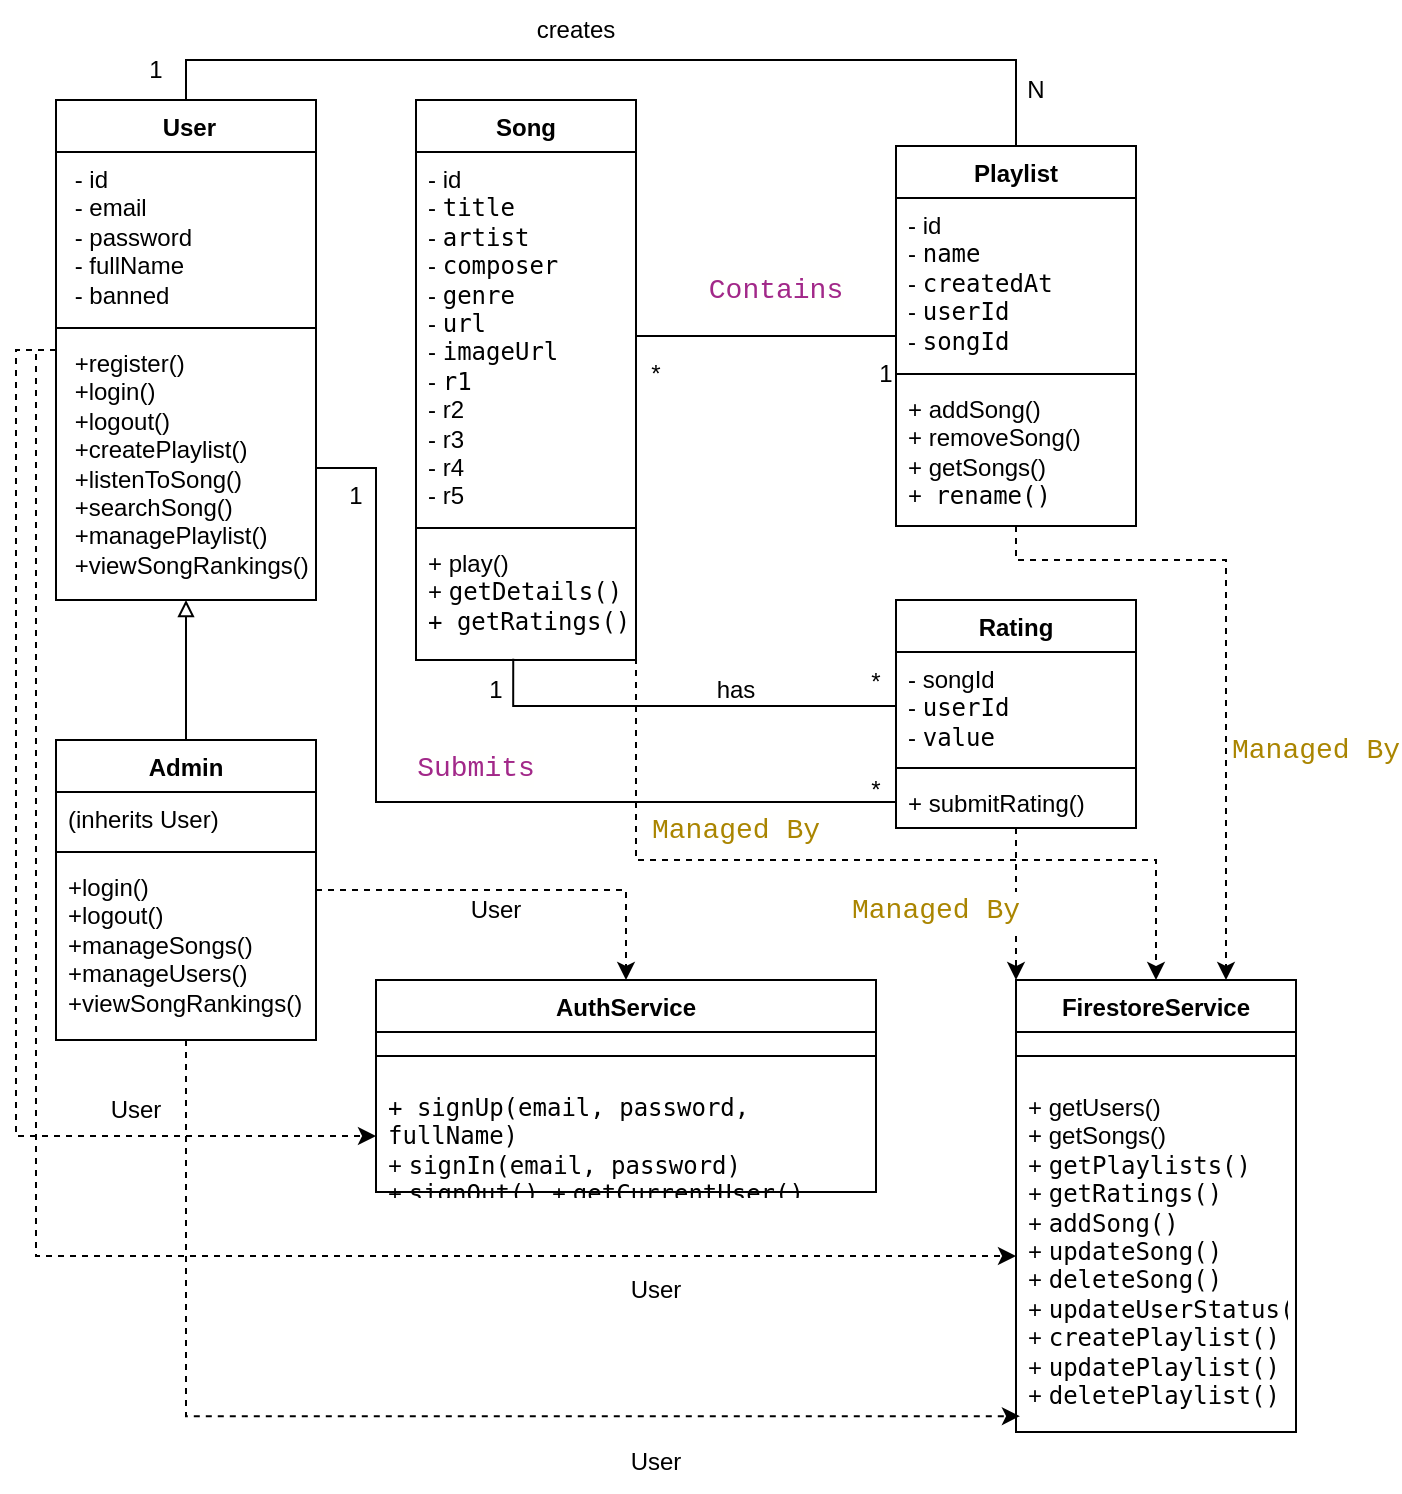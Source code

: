 <mxfile version="27.1.4">
  <diagram name="Class Diagram" id="classDiagram">
    <mxGraphModel dx="786" dy="417" grid="1" gridSize="10" guides="1" tooltips="1" connect="1" arrows="1" fold="1" page="1" pageScale="1" pageWidth="850" pageHeight="1100" math="0" shadow="0">
      <root>
        <mxCell id="0" />
        <mxCell id="1" parent="0" />
        <mxCell id="RTXDIHDOYQJ6m8QGpSD2-22" style="edgeStyle=orthogonalEdgeStyle;rounded=0;orthogonalLoop=1;jettySize=auto;html=1;exitX=0.5;exitY=0;exitDx=0;exitDy=0;endArrow=block;endFill=0;" parent="1" source="RTXDIHDOYQJ6m8QGpSD2-13" edge="1">
          <mxGeometry relative="1" as="geometry">
            <mxPoint x="180" y="370" as="sourcePoint" />
            <mxPoint x="105" y="330" as="targetPoint" />
          </mxGeometry>
        </mxCell>
        <mxCell id="_hGdT2Ito63SKD97YgoG-6" style="edgeStyle=orthogonalEdgeStyle;rounded=0;orthogonalLoop=1;jettySize=auto;html=1;entryX=0.5;entryY=0;entryDx=0;entryDy=0;endArrow=none;startFill=0;" edge="1" parent="1" source="RTXDIHDOYQJ6m8QGpSD2-9" target="RTXDIHDOYQJ6m8QGpSD2-23">
          <mxGeometry relative="1" as="geometry">
            <Array as="points">
              <mxPoint x="105" y="60" />
              <mxPoint x="520" y="60" />
            </Array>
          </mxGeometry>
        </mxCell>
        <mxCell id="_hGdT2Ito63SKD97YgoG-29" style="edgeStyle=orthogonalEdgeStyle;rounded=0;orthogonalLoop=1;jettySize=auto;html=1;entryX=0;entryY=0.5;entryDx=0;entryDy=0;dashed=1;" edge="1" parent="1" source="RTXDIHDOYQJ6m8QGpSD2-9" target="RTXDIHDOYQJ6m8QGpSD2-34">
          <mxGeometry relative="1" as="geometry">
            <Array as="points">
              <mxPoint x="20" y="205" />
              <mxPoint x="20" y="598" />
            </Array>
          </mxGeometry>
        </mxCell>
        <mxCell id="_hGdT2Ito63SKD97YgoG-35" style="edgeStyle=orthogonalEdgeStyle;rounded=0;orthogonalLoop=1;jettySize=auto;html=1;dashed=1;" edge="1" parent="1" source="RTXDIHDOYQJ6m8QGpSD2-9" target="RTXDIHDOYQJ6m8QGpSD2-38">
          <mxGeometry relative="1" as="geometry">
            <Array as="points">
              <mxPoint x="30" y="205" />
              <mxPoint x="30" y="658" />
            </Array>
          </mxGeometry>
        </mxCell>
        <mxCell id="RTXDIHDOYQJ6m8QGpSD2-9" value="&amp;nbsp;User" style="swimlane;fontStyle=1;align=center;verticalAlign=top;childLayout=stackLayout;horizontal=1;startSize=26;horizontalStack=0;resizeParent=1;resizeParentMax=0;resizeLast=0;collapsible=1;marginBottom=0;whiteSpace=wrap;html=1;" parent="1" vertex="1">
          <mxGeometry x="40" y="80" width="130" height="250" as="geometry" />
        </mxCell>
        <mxCell id="RTXDIHDOYQJ6m8QGpSD2-10" value="&lt;div&gt;&amp;nbsp;- id&amp;nbsp; &amp;nbsp; &amp;nbsp;&lt;/div&gt;&lt;div&gt;&amp;nbsp;- email&lt;/div&gt;&lt;div&gt;&amp;nbsp;- password&lt;/div&gt;&lt;div&gt;&amp;nbsp;- fullName&lt;/div&gt;&lt;div&gt;&amp;nbsp;- banned&lt;/div&gt;" style="text;strokeColor=none;fillColor=none;align=left;verticalAlign=top;spacingLeft=4;spacingRight=4;overflow=hidden;rotatable=0;points=[[0,0.5],[1,0.5]];portConstraint=eastwest;whiteSpace=wrap;html=1;" parent="RTXDIHDOYQJ6m8QGpSD2-9" vertex="1">
          <mxGeometry y="26" width="130" height="84" as="geometry" />
        </mxCell>
        <mxCell id="RTXDIHDOYQJ6m8QGpSD2-11" value="" style="line;strokeWidth=1;fillColor=none;align=left;verticalAlign=middle;spacingTop=-1;spacingLeft=3;spacingRight=3;rotatable=0;labelPosition=right;points=[];portConstraint=eastwest;strokeColor=inherit;" parent="RTXDIHDOYQJ6m8QGpSD2-9" vertex="1">
          <mxGeometry y="110" width="130" height="8" as="geometry" />
        </mxCell>
        <mxCell id="RTXDIHDOYQJ6m8QGpSD2-12" value="&lt;div&gt;&amp;nbsp;+register()&lt;/div&gt;&lt;div&gt;&amp;nbsp;+login()&lt;/div&gt;&lt;div&gt;&amp;nbsp;+logout()&lt;/div&gt;&lt;div&gt;&amp;nbsp;+createPlaylist()&lt;/div&gt;&lt;div&gt;&amp;nbsp;+listenToSong()&lt;/div&gt;&lt;div&gt;&amp;nbsp;+searchSong()&lt;/div&gt;&lt;div&gt;&amp;nbsp;+managePlaylist()&lt;/div&gt;&lt;div&gt;&amp;nbsp;+viewSongRankings()&lt;/div&gt;" style="text;strokeColor=none;fillColor=none;align=left;verticalAlign=top;spacingLeft=4;spacingRight=4;overflow=hidden;rotatable=0;points=[[0,0.5],[1,0.5]];portConstraint=eastwest;whiteSpace=wrap;html=1;" parent="RTXDIHDOYQJ6m8QGpSD2-9" vertex="1">
          <mxGeometry y="118" width="130" height="132" as="geometry" />
        </mxCell>
        <mxCell id="_hGdT2Ito63SKD97YgoG-33" style="edgeStyle=orthogonalEdgeStyle;rounded=0;orthogonalLoop=1;jettySize=auto;html=1;entryX=0.5;entryY=0;entryDx=0;entryDy=0;dashed=1;" edge="1" parent="1" source="RTXDIHDOYQJ6m8QGpSD2-13" target="RTXDIHDOYQJ6m8QGpSD2-31">
          <mxGeometry relative="1" as="geometry" />
        </mxCell>
        <mxCell id="RTXDIHDOYQJ6m8QGpSD2-13" value="Admin" style="swimlane;fontStyle=1;align=center;verticalAlign=top;childLayout=stackLayout;horizontal=1;startSize=26;horizontalStack=0;resizeParent=1;resizeParentMax=0;resizeLast=0;collapsible=1;marginBottom=0;whiteSpace=wrap;html=1;" parent="1" vertex="1">
          <mxGeometry x="40" y="400" width="130" height="150" as="geometry" />
        </mxCell>
        <mxCell id="RTXDIHDOYQJ6m8QGpSD2-14" value="(inherits User)" style="text;strokeColor=none;fillColor=none;align=left;verticalAlign=top;spacingLeft=4;spacingRight=4;overflow=hidden;rotatable=0;points=[[0,0.5],[1,0.5]];portConstraint=eastwest;whiteSpace=wrap;html=1;" parent="RTXDIHDOYQJ6m8QGpSD2-13" vertex="1">
          <mxGeometry y="26" width="130" height="26" as="geometry" />
        </mxCell>
        <mxCell id="RTXDIHDOYQJ6m8QGpSD2-15" value="" style="line;strokeWidth=1;fillColor=none;align=left;verticalAlign=middle;spacingTop=-1;spacingLeft=3;spacingRight=3;rotatable=0;labelPosition=right;points=[];portConstraint=eastwest;strokeColor=inherit;" parent="RTXDIHDOYQJ6m8QGpSD2-13" vertex="1">
          <mxGeometry y="52" width="130" height="8" as="geometry" />
        </mxCell>
        <mxCell id="RTXDIHDOYQJ6m8QGpSD2-16" value="&lt;div&gt;&lt;div&gt;+login()&lt;/div&gt;&lt;div&gt;+logout()&lt;/div&gt;&lt;/div&gt;&lt;div&gt;+manageSongs()&lt;/div&gt;&lt;div&gt;+manageUsers()&lt;/div&gt;&lt;div&gt;+viewSongRankings()&lt;/div&gt;" style="text;strokeColor=none;fillColor=none;align=left;verticalAlign=top;spacingLeft=4;spacingRight=4;overflow=hidden;rotatable=0;points=[[0,0.5],[1,0.5]];portConstraint=eastwest;whiteSpace=wrap;html=1;" parent="RTXDIHDOYQJ6m8QGpSD2-13" vertex="1">
          <mxGeometry y="60" width="130" height="90" as="geometry" />
        </mxCell>
        <mxCell id="RTXDIHDOYQJ6m8QGpSD2-17" value="Song" style="swimlane;fontStyle=1;align=center;verticalAlign=top;childLayout=stackLayout;horizontal=1;startSize=26;horizontalStack=0;resizeParent=1;resizeParentMax=0;resizeLast=0;collapsible=1;marginBottom=0;whiteSpace=wrap;html=1;" parent="1" vertex="1">
          <mxGeometry x="220" y="80" width="110" height="280" as="geometry" />
        </mxCell>
        <mxCell id="RTXDIHDOYQJ6m8QGpSD2-18" value="&lt;code&gt;&lt;font face=&quot;Helvetica&quot;&gt;- id&lt;/font&gt;&lt;/code&gt;&lt;div&gt;&lt;font face=&quot;Helvetica&quot;&gt;-&amp;nbsp;&lt;code&gt;title&lt;/code&gt;&lt;/font&gt;&lt;/div&gt;&lt;div&gt;&lt;font face=&quot;Helvetica&quot;&gt;-&amp;nbsp;&lt;code&gt;artist&lt;/code&gt;&lt;/font&gt;&lt;/div&gt;&lt;div&gt;&lt;font face=&quot;Helvetica&quot;&gt;-&amp;nbsp;&lt;code&gt;composer&lt;/code&gt;&lt;/font&gt;&lt;/div&gt;&lt;div&gt;&lt;font face=&quot;Helvetica&quot;&gt;-&amp;nbsp;&lt;code&gt;genre&lt;/code&gt;&lt;/font&gt;&lt;/div&gt;&lt;div&gt;&lt;font face=&quot;Helvetica&quot;&gt;-&amp;nbsp;&lt;code&gt;url&lt;/code&gt;&lt;/font&gt;&lt;/div&gt;&lt;div&gt;&lt;font face=&quot;Helvetica&quot;&gt;-&amp;nbsp;&lt;code&gt;imageUrl&lt;/code&gt;&lt;/font&gt;&lt;/div&gt;&lt;div&gt;&lt;font face=&quot;Helvetica&quot;&gt;-&amp;nbsp;&lt;code&gt;r1&lt;/code&gt;&lt;/font&gt;&lt;/div&gt;&lt;div&gt;- r2&lt;/div&gt;&lt;div&gt;- r3&lt;/div&gt;&lt;div&gt;- r4&lt;/div&gt;&lt;div&gt;- r5&lt;/div&gt;" style="text;strokeColor=none;fillColor=none;align=left;verticalAlign=top;spacingLeft=4;spacingRight=4;overflow=hidden;rotatable=0;points=[[0,0.5],[1,0.5]];portConstraint=eastwest;whiteSpace=wrap;html=1;" parent="RTXDIHDOYQJ6m8QGpSD2-17" vertex="1">
          <mxGeometry y="26" width="110" height="184" as="geometry" />
        </mxCell>
        <mxCell id="RTXDIHDOYQJ6m8QGpSD2-19" value="" style="line;strokeWidth=1;fillColor=none;align=left;verticalAlign=middle;spacingTop=-1;spacingLeft=3;spacingRight=3;rotatable=0;labelPosition=right;points=[];portConstraint=eastwest;strokeColor=inherit;" parent="RTXDIHDOYQJ6m8QGpSD2-17" vertex="1">
          <mxGeometry y="210" width="110" height="8" as="geometry" />
        </mxCell>
        <mxCell id="RTXDIHDOYQJ6m8QGpSD2-20" value="+&amp;nbsp;play()&lt;div&gt;+&amp;nbsp;&lt;code style=&quot;background-color: transparent; color: light-dark(rgb(0, 0, 0), rgb(255, 255, 255));&quot;&gt;getDetails()&lt;/code&gt;&lt;/div&gt;&lt;div&gt;&lt;code style=&quot;background-color: transparent; color: light-dark(rgb(0, 0, 0), rgb(255, 255, 255));&quot;&gt;+&amp;nbsp;getRatings()&lt;/code&gt;&lt;/div&gt;" style="text;strokeColor=none;fillColor=none;align=left;verticalAlign=top;spacingLeft=4;spacingRight=4;overflow=hidden;rotatable=0;points=[[0,0.5],[1,0.5]];portConstraint=eastwest;whiteSpace=wrap;html=1;" parent="RTXDIHDOYQJ6m8QGpSD2-17" vertex="1">
          <mxGeometry y="218" width="110" height="62" as="geometry" />
        </mxCell>
        <mxCell id="_hGdT2Ito63SKD97YgoG-8" style="edgeStyle=orthogonalEdgeStyle;rounded=0;orthogonalLoop=1;jettySize=auto;html=1;entryX=1;entryY=0.5;entryDx=0;entryDy=0;endArrow=none;startFill=0;" edge="1" parent="1" source="RTXDIHDOYQJ6m8QGpSD2-23" target="RTXDIHDOYQJ6m8QGpSD2-18">
          <mxGeometry relative="1" as="geometry" />
        </mxCell>
        <mxCell id="_hGdT2Ito63SKD97YgoG-23" style="edgeStyle=orthogonalEdgeStyle;rounded=0;orthogonalLoop=1;jettySize=auto;html=1;entryX=0.75;entryY=0;entryDx=0;entryDy=0;dashed=1;" edge="1" parent="1" source="RTXDIHDOYQJ6m8QGpSD2-23" target="RTXDIHDOYQJ6m8QGpSD2-35">
          <mxGeometry relative="1" as="geometry">
            <Array as="points">
              <mxPoint x="520" y="310" />
              <mxPoint x="625" y="310" />
            </Array>
          </mxGeometry>
        </mxCell>
        <mxCell id="RTXDIHDOYQJ6m8QGpSD2-23" value="Playlist" style="swimlane;fontStyle=1;align=center;verticalAlign=top;childLayout=stackLayout;horizontal=1;startSize=26;horizontalStack=0;resizeParent=1;resizeParentMax=0;resizeLast=0;collapsible=1;marginBottom=0;whiteSpace=wrap;html=1;" parent="1" vertex="1">
          <mxGeometry x="460" y="103" width="120" height="190" as="geometry" />
        </mxCell>
        <mxCell id="RTXDIHDOYQJ6m8QGpSD2-24" value="&lt;code&gt;&lt;font face=&quot;Helvetica&quot;&gt;- id&lt;/font&gt;&lt;/code&gt;&lt;div&gt;&lt;font face=&quot;Helvetica&quot;&gt;-&amp;nbsp;&lt;code&gt;name&lt;/code&gt;&lt;/font&gt;&lt;/div&gt;&lt;div&gt;&lt;font face=&quot;Helvetica&quot;&gt;-&amp;nbsp;&lt;code&gt;createdAt&lt;/code&gt;&lt;/font&gt;&lt;/div&gt;&lt;div&gt;&lt;font face=&quot;Helvetica&quot;&gt;-&amp;nbsp;&lt;code&gt;userId&lt;/code&gt;&lt;/font&gt;&lt;/div&gt;&lt;div&gt;&lt;font face=&quot;Helvetica&quot;&gt;-&amp;nbsp;&lt;code&gt;songId&lt;/code&gt;&lt;/font&gt;&lt;/div&gt;" style="text;strokeColor=none;fillColor=none;align=left;verticalAlign=top;spacingLeft=4;spacingRight=4;overflow=hidden;rotatable=0;points=[[0,0.5],[1,0.5]];portConstraint=eastwest;whiteSpace=wrap;html=1;" parent="RTXDIHDOYQJ6m8QGpSD2-23" vertex="1">
          <mxGeometry y="26" width="120" height="84" as="geometry" />
        </mxCell>
        <mxCell id="RTXDIHDOYQJ6m8QGpSD2-25" value="" style="line;strokeWidth=1;fillColor=none;align=left;verticalAlign=middle;spacingTop=-1;spacingLeft=3;spacingRight=3;rotatable=0;labelPosition=right;points=[];portConstraint=eastwest;strokeColor=inherit;" parent="RTXDIHDOYQJ6m8QGpSD2-23" vertex="1">
          <mxGeometry y="110" width="120" height="8" as="geometry" />
        </mxCell>
        <mxCell id="RTXDIHDOYQJ6m8QGpSD2-26" value="&lt;code&gt;&lt;font face=&quot;Helvetica&quot;&gt;+ addSong()&lt;/font&gt;&lt;/code&gt;&lt;div&gt;&lt;code&gt;&lt;font face=&quot;Helvetica&quot;&gt;+&amp;nbsp;removeSong()&lt;/font&gt;&lt;/code&gt;&lt;/div&gt;&lt;div&gt;&lt;code&gt;&lt;font face=&quot;Helvetica&quot;&gt;+&amp;nbsp;getSongs()&lt;/font&gt;&lt;/code&gt;&lt;/div&gt;&lt;div&gt;+&amp;nbsp;&amp;nbsp;&lt;code&gt;rename()&lt;/code&gt;&lt;/div&gt;" style="text;strokeColor=none;fillColor=none;align=left;verticalAlign=top;spacingLeft=4;spacingRight=4;overflow=hidden;rotatable=0;points=[[0,0.5],[1,0.5]];portConstraint=eastwest;whiteSpace=wrap;html=1;" parent="RTXDIHDOYQJ6m8QGpSD2-23" vertex="1">
          <mxGeometry y="118" width="120" height="72" as="geometry" />
        </mxCell>
        <mxCell id="_hGdT2Ito63SKD97YgoG-21" style="edgeStyle=orthogonalEdgeStyle;rounded=0;orthogonalLoop=1;jettySize=auto;html=1;entryX=0;entryY=0;entryDx=0;entryDy=0;dashed=1;" edge="1" parent="1" source="RTXDIHDOYQJ6m8QGpSD2-27" target="RTXDIHDOYQJ6m8QGpSD2-35">
          <mxGeometry relative="1" as="geometry" />
        </mxCell>
        <mxCell id="RTXDIHDOYQJ6m8QGpSD2-27" value="Rating " style="swimlane;fontStyle=1;align=center;verticalAlign=top;childLayout=stackLayout;horizontal=1;startSize=26;horizontalStack=0;resizeParent=1;resizeParentMax=0;resizeLast=0;collapsible=1;marginBottom=0;whiteSpace=wrap;html=1;" parent="1" vertex="1">
          <mxGeometry x="460" y="330" width="120" height="114" as="geometry" />
        </mxCell>
        <mxCell id="RTXDIHDOYQJ6m8QGpSD2-28" value="&lt;code&gt;&lt;font face=&quot;Helvetica&quot;&gt;- songId&lt;/font&gt;&lt;/code&gt;&lt;div&gt;&lt;font face=&quot;Helvetica&quot;&gt;-&amp;nbsp;&lt;code&gt;userId&lt;/code&gt;&lt;/font&gt;&lt;/div&gt;&lt;div&gt;&lt;font face=&quot;Helvetica&quot;&gt;-&amp;nbsp;&lt;code&gt;value&lt;/code&gt;&lt;/font&gt;&lt;/div&gt;" style="text;strokeColor=none;fillColor=none;align=left;verticalAlign=top;spacingLeft=4;spacingRight=4;overflow=hidden;rotatable=0;points=[[0,0.5],[1,0.5]];portConstraint=eastwest;whiteSpace=wrap;html=1;" parent="RTXDIHDOYQJ6m8QGpSD2-27" vertex="1">
          <mxGeometry y="26" width="120" height="54" as="geometry" />
        </mxCell>
        <mxCell id="RTXDIHDOYQJ6m8QGpSD2-29" value="" style="line;strokeWidth=1;fillColor=none;align=left;verticalAlign=middle;spacingTop=-1;spacingLeft=3;spacingRight=3;rotatable=0;labelPosition=right;points=[];portConstraint=eastwest;strokeColor=inherit;" parent="RTXDIHDOYQJ6m8QGpSD2-27" vertex="1">
          <mxGeometry y="80" width="120" height="8" as="geometry" />
        </mxCell>
        <mxCell id="RTXDIHDOYQJ6m8QGpSD2-30" value="&lt;font face=&quot;Helvetica&quot;&gt;+ submitRating()&lt;/font&gt;" style="text;strokeColor=none;fillColor=none;align=left;verticalAlign=top;spacingLeft=4;spacingRight=4;overflow=hidden;rotatable=0;points=[[0,0.5],[1,0.5]];portConstraint=eastwest;whiteSpace=wrap;html=1;" parent="RTXDIHDOYQJ6m8QGpSD2-27" vertex="1">
          <mxGeometry y="88" width="120" height="26" as="geometry" />
        </mxCell>
        <mxCell id="RTXDIHDOYQJ6m8QGpSD2-31" value="AuthService " style="swimlane;fontStyle=1;align=center;verticalAlign=top;childLayout=stackLayout;horizontal=1;startSize=26;horizontalStack=0;resizeParent=1;resizeParentMax=0;resizeLast=0;collapsible=1;marginBottom=0;whiteSpace=wrap;html=1;" parent="1" vertex="1">
          <mxGeometry x="200" y="520" width="250" height="106" as="geometry" />
        </mxCell>
        <mxCell id="RTXDIHDOYQJ6m8QGpSD2-33" value="" style="line;strokeWidth=1;fillColor=none;align=left;verticalAlign=middle;spacingTop=-1;spacingLeft=3;spacingRight=3;rotatable=0;labelPosition=right;points=[];portConstraint=eastwest;strokeColor=inherit;" parent="RTXDIHDOYQJ6m8QGpSD2-31" vertex="1">
          <mxGeometry y="26" width="250" height="24" as="geometry" />
        </mxCell>
        <mxCell id="RTXDIHDOYQJ6m8QGpSD2-34" value="&lt;font face=&quot;Helvetica&quot;&gt;&lt;code&gt;+ signUp(email, password, fullName)&lt;/code&gt;&lt;/font&gt;&lt;div&gt;&lt;font face=&quot;Helvetica&quot;&gt;+&amp;nbsp;&lt;code&gt;signIn(email, password)&lt;/code&gt;&lt;/font&gt;&lt;div&gt;&lt;font face=&quot;Helvetica&quot;&gt;+&amp;nbsp;&lt;code&gt;signOut()&lt;/code&gt;, +&amp;nbsp;&lt;code&gt;getCurrentUser()&lt;/code&gt;&lt;/font&gt;&lt;/div&gt;&lt;/div&gt;" style="text;strokeColor=none;fillColor=none;align=left;verticalAlign=top;spacingLeft=4;spacingRight=4;overflow=hidden;rotatable=0;points=[[0,0.5],[1,0.5]];portConstraint=eastwest;whiteSpace=wrap;html=1;" parent="RTXDIHDOYQJ6m8QGpSD2-31" vertex="1">
          <mxGeometry y="50" width="250" height="56" as="geometry" />
        </mxCell>
        <mxCell id="RTXDIHDOYQJ6m8QGpSD2-35" value="FirestoreService " style="swimlane;fontStyle=1;align=center;verticalAlign=top;childLayout=stackLayout;horizontal=1;startSize=26;horizontalStack=0;resizeParent=1;resizeParentMax=0;resizeLast=0;collapsible=1;marginBottom=0;whiteSpace=wrap;html=1;" parent="1" vertex="1">
          <mxGeometry x="520" y="520" width="140" height="226" as="geometry" />
        </mxCell>
        <mxCell id="RTXDIHDOYQJ6m8QGpSD2-37" value="" style="line;strokeWidth=1;fillColor=none;align=left;verticalAlign=middle;spacingTop=-1;spacingLeft=3;spacingRight=3;rotatable=0;labelPosition=right;points=[];portConstraint=eastwest;strokeColor=inherit;" parent="RTXDIHDOYQJ6m8QGpSD2-35" vertex="1">
          <mxGeometry y="26" width="140" height="24" as="geometry" />
        </mxCell>
        <mxCell id="RTXDIHDOYQJ6m8QGpSD2-38" value="&lt;code&gt;&lt;font face=&quot;Helvetica&quot;&gt;+ getUsers()&lt;/font&gt;&lt;/code&gt;&lt;div&gt;&lt;code&gt;&lt;font face=&quot;Helvetica&quot;&gt;+&amp;nbsp;getSongs()&lt;/font&gt;&lt;/code&gt;&lt;/div&gt;&lt;div&gt;&lt;font face=&quot;Helvetica&quot;&gt;+&amp;nbsp;&lt;code&gt;getPlaylists()&lt;/code&gt;&lt;/font&gt;&lt;/div&gt;&lt;div&gt;&lt;font face=&quot;Helvetica&quot;&gt;+&amp;nbsp;&lt;code&gt;getRatings()&lt;/code&gt;&lt;/font&gt;&lt;/div&gt;&lt;div&gt;&lt;font face=&quot;Helvetica&quot;&gt;+&amp;nbsp;&lt;code&gt;addSong()&lt;/code&gt;&lt;/font&gt;&lt;/div&gt;&lt;div&gt;&lt;font face=&quot;Helvetica&quot;&gt;+&amp;nbsp;&lt;code&gt;updateSong()&lt;/code&gt;&lt;/font&gt;&lt;/div&gt;&lt;div&gt;&lt;font face=&quot;Helvetica&quot;&gt;+&amp;nbsp;&lt;code&gt;deleteSong()&lt;/code&gt;&lt;/font&gt;&lt;/div&gt;&lt;div&gt;&lt;font face=&quot;Helvetica&quot;&gt;+&amp;nbsp;&lt;code&gt;updateUserStatus()&lt;/code&gt;&lt;/font&gt;&lt;/div&gt;&lt;div&gt;&lt;font face=&quot;Helvetica&quot;&gt;+&amp;nbsp;&lt;code&gt;createPlaylist()&lt;/code&gt;&lt;/font&gt;&lt;/div&gt;&lt;div&gt;&lt;font face=&quot;Helvetica&quot;&gt;+&amp;nbsp;&lt;code&gt;updatePlaylist()&lt;/code&gt;&lt;/font&gt;&lt;/div&gt;&lt;div&gt;&lt;font face=&quot;Helvetica&quot;&gt;+&amp;nbsp;&lt;code style=&quot;&quot;&gt;deletePlaylist()&lt;/code&gt;&lt;/font&gt;&lt;/div&gt;" style="text;strokeColor=none;fillColor=none;align=left;verticalAlign=top;spacingLeft=4;spacingRight=4;overflow=hidden;rotatable=0;points=[[0,0.5],[1,0.5]];portConstraint=eastwest;whiteSpace=wrap;html=1;" parent="RTXDIHDOYQJ6m8QGpSD2-35" vertex="1">
          <mxGeometry y="50" width="140" height="176" as="geometry" />
        </mxCell>
        <mxCell id="_hGdT2Ito63SKD97YgoG-2" value="creates" style="text;html=1;align=center;verticalAlign=middle;whiteSpace=wrap;rounded=0;" vertex="1" parent="1">
          <mxGeometry x="270" y="30" width="60" height="30" as="geometry" />
        </mxCell>
        <mxCell id="_hGdT2Ito63SKD97YgoG-4" value="&lt;div style=&quot;background-color: rgb(255, 255, 254); font-family: Consolas, &amp;quot;Courier New&amp;quot;, monospace; font-size: 14px; line-height: 19px; white-space: pre;&quot;&gt;&lt;span&gt;&lt;font style=&quot;color: light-dark(rgb(162, 40, 137), rgb(255, 255, 255));&quot;&gt;Contains&lt;/font&gt;&lt;/span&gt;&lt;/div&gt;" style="text;html=1;align=center;verticalAlign=middle;whiteSpace=wrap;rounded=0;" vertex="1" parent="1">
          <mxGeometry x="370" y="160" width="60" height="30" as="geometry" />
        </mxCell>
        <mxCell id="_hGdT2Ito63SKD97YgoG-9" value="1" style="text;html=1;align=center;verticalAlign=middle;whiteSpace=wrap;rounded=0;" vertex="1" parent="1">
          <mxGeometry x="60" y="50" width="60" height="30" as="geometry" />
        </mxCell>
        <mxCell id="_hGdT2Ito63SKD97YgoG-10" value="N" style="text;html=1;align=center;verticalAlign=middle;whiteSpace=wrap;rounded=0;" vertex="1" parent="1">
          <mxGeometry x="500" y="60" width="60" height="30" as="geometry" />
        </mxCell>
        <mxCell id="_hGdT2Ito63SKD97YgoG-11" value="1" style="text;html=1;align=center;verticalAlign=middle;whiteSpace=wrap;rounded=0;" vertex="1" parent="1">
          <mxGeometry x="425" y="202" width="60" height="30" as="geometry" />
        </mxCell>
        <mxCell id="_hGdT2Ito63SKD97YgoG-13" value="*" style="text;html=1;align=center;verticalAlign=middle;whiteSpace=wrap;rounded=0;" vertex="1" parent="1">
          <mxGeometry x="310" y="202" width="60" height="30" as="geometry" />
        </mxCell>
        <mxCell id="_hGdT2Ito63SKD97YgoG-14" style="edgeStyle=orthogonalEdgeStyle;rounded=0;orthogonalLoop=1;jettySize=auto;html=1;entryX=0.442;entryY=0.989;entryDx=0;entryDy=0;entryPerimeter=0;endArrow=none;startFill=0;" edge="1" parent="1" source="RTXDIHDOYQJ6m8QGpSD2-28" target="RTXDIHDOYQJ6m8QGpSD2-20">
          <mxGeometry relative="1" as="geometry" />
        </mxCell>
        <mxCell id="_hGdT2Ito63SKD97YgoG-15" value="has" style="text;html=1;align=center;verticalAlign=middle;whiteSpace=wrap;rounded=0;" vertex="1" parent="1">
          <mxGeometry x="350" y="360" width="60" height="30" as="geometry" />
        </mxCell>
        <mxCell id="_hGdT2Ito63SKD97YgoG-16" value="1" style="text;html=1;align=center;verticalAlign=middle;whiteSpace=wrap;rounded=0;" vertex="1" parent="1">
          <mxGeometry x="230" y="360" width="60" height="30" as="geometry" />
        </mxCell>
        <mxCell id="_hGdT2Ito63SKD97YgoG-17" value="*" style="text;html=1;align=center;verticalAlign=middle;whiteSpace=wrap;rounded=0;" vertex="1" parent="1">
          <mxGeometry x="390" y="356" width="120" height="30" as="geometry" />
        </mxCell>
        <mxCell id="_hGdT2Ito63SKD97YgoG-19" style="edgeStyle=orthogonalEdgeStyle;rounded=0;orthogonalLoop=1;jettySize=auto;html=1;exitX=1;exitY=0.5;exitDx=0;exitDy=0;entryX=0.5;entryY=0;entryDx=0;entryDy=0;dashed=1;" edge="1" parent="1" source="RTXDIHDOYQJ6m8QGpSD2-20" target="RTXDIHDOYQJ6m8QGpSD2-35">
          <mxGeometry relative="1" as="geometry">
            <Array as="points">
              <mxPoint x="330" y="460" />
              <mxPoint x="590" y="460" />
            </Array>
          </mxGeometry>
        </mxCell>
        <mxCell id="_hGdT2Ito63SKD97YgoG-20" value="&lt;div style=&quot;background-color: rgb(255, 255, 254); font-family: Consolas, &amp;quot;Courier New&amp;quot;, monospace; font-size: 14px; line-height: 19px; white-space: pre;&quot;&gt;&lt;font style=&quot;color: light-dark(rgb(170, 133, 0), rgb(255, 255, 255));&quot;&gt;Managed By&lt;/font&gt;&lt;/div&gt;" style="text;html=1;align=center;verticalAlign=middle;whiteSpace=wrap;rounded=0;" vertex="1" parent="1">
          <mxGeometry x="350" y="430" width="60" height="30" as="geometry" />
        </mxCell>
        <mxCell id="_hGdT2Ito63SKD97YgoG-22" value="&lt;div style=&quot;background-color: rgb(255, 255, 254); font-family: Consolas, &amp;quot;Courier New&amp;quot;, monospace; font-size: 14px; line-height: 19px; white-space: pre;&quot;&gt;&lt;font style=&quot;color: light-dark(rgb(170, 133, 0), rgb(255, 255, 255));&quot;&gt;Managed By&lt;/font&gt;&lt;/div&gt;" style="text;html=1;align=center;verticalAlign=middle;whiteSpace=wrap;rounded=0;" vertex="1" parent="1">
          <mxGeometry x="450" y="470" width="60" height="30" as="geometry" />
        </mxCell>
        <mxCell id="_hGdT2Ito63SKD97YgoG-24" value="&lt;div style=&quot;background-color: rgb(255, 255, 254); font-family: Consolas, &amp;quot;Courier New&amp;quot;, monospace; font-size: 14px; line-height: 19px; white-space: pre;&quot;&gt;&lt;font style=&quot;color: light-dark(rgb(170, 133, 0), rgb(255, 255, 255));&quot;&gt;Managed By&lt;/font&gt;&lt;/div&gt;" style="text;html=1;align=center;verticalAlign=middle;whiteSpace=wrap;rounded=0;" vertex="1" parent="1">
          <mxGeometry x="640" y="390" width="60" height="30" as="geometry" />
        </mxCell>
        <mxCell id="_hGdT2Ito63SKD97YgoG-25" style="edgeStyle=orthogonalEdgeStyle;rounded=0;orthogonalLoop=1;jettySize=auto;html=1;exitX=1;exitY=0.5;exitDx=0;exitDy=0;entryX=0;entryY=0.5;entryDx=0;entryDy=0;endArrow=none;startFill=0;" edge="1" parent="1" source="RTXDIHDOYQJ6m8QGpSD2-12" target="RTXDIHDOYQJ6m8QGpSD2-30">
          <mxGeometry relative="1" as="geometry">
            <Array as="points">
              <mxPoint x="200" y="264" />
              <mxPoint x="200" y="431" />
            </Array>
          </mxGeometry>
        </mxCell>
        <mxCell id="_hGdT2Ito63SKD97YgoG-26" value="&lt;div style=&quot;background-color: rgb(255, 255, 254); font-family: Consolas, &amp;quot;Courier New&amp;quot;, monospace; font-size: 14px; line-height: 19px; white-space: pre;&quot;&gt;&lt;font style=&quot;color: light-dark(rgb(162, 40, 137), rgb(255, 255, 255));&quot;&gt;Submits&lt;/font&gt;&lt;/div&gt;" style="text;html=1;align=center;verticalAlign=middle;whiteSpace=wrap;rounded=0;" vertex="1" parent="1">
          <mxGeometry x="220" y="399" width="60" height="30" as="geometry" />
        </mxCell>
        <mxCell id="_hGdT2Ito63SKD97YgoG-27" value="*" style="text;html=1;align=center;verticalAlign=middle;whiteSpace=wrap;rounded=0;" vertex="1" parent="1">
          <mxGeometry x="390" y="410" width="120" height="30" as="geometry" />
        </mxCell>
        <mxCell id="_hGdT2Ito63SKD97YgoG-28" value="1" style="text;html=1;align=center;verticalAlign=middle;whiteSpace=wrap;rounded=0;" vertex="1" parent="1">
          <mxGeometry x="160" y="263" width="60" height="30" as="geometry" />
        </mxCell>
        <mxCell id="_hGdT2Ito63SKD97YgoG-30" value="User" style="text;html=1;align=center;verticalAlign=middle;whiteSpace=wrap;rounded=0;" vertex="1" parent="1">
          <mxGeometry x="50" y="570" width="60" height="30" as="geometry" />
        </mxCell>
        <mxCell id="_hGdT2Ito63SKD97YgoG-31" style="edgeStyle=orthogonalEdgeStyle;rounded=0;orthogonalLoop=1;jettySize=auto;html=1;entryX=0.014;entryY=0.955;entryDx=0;entryDy=0;entryPerimeter=0;dashed=1;" edge="1" parent="1" source="RTXDIHDOYQJ6m8QGpSD2-13" target="RTXDIHDOYQJ6m8QGpSD2-38">
          <mxGeometry relative="1" as="geometry" />
        </mxCell>
        <mxCell id="_hGdT2Ito63SKD97YgoG-32" value="User" style="text;html=1;align=center;verticalAlign=middle;whiteSpace=wrap;rounded=0;" vertex="1" parent="1">
          <mxGeometry x="310" y="746" width="60" height="30" as="geometry" />
        </mxCell>
        <mxCell id="_hGdT2Ito63SKD97YgoG-34" value="User" style="text;html=1;align=center;verticalAlign=middle;whiteSpace=wrap;rounded=0;" vertex="1" parent="1">
          <mxGeometry x="230" y="470" width="60" height="30" as="geometry" />
        </mxCell>
        <mxCell id="_hGdT2Ito63SKD97YgoG-36" value="User" style="text;html=1;align=center;verticalAlign=middle;whiteSpace=wrap;rounded=0;" vertex="1" parent="1">
          <mxGeometry x="310" y="660" width="60" height="30" as="geometry" />
        </mxCell>
      </root>
    </mxGraphModel>
  </diagram>
</mxfile>
